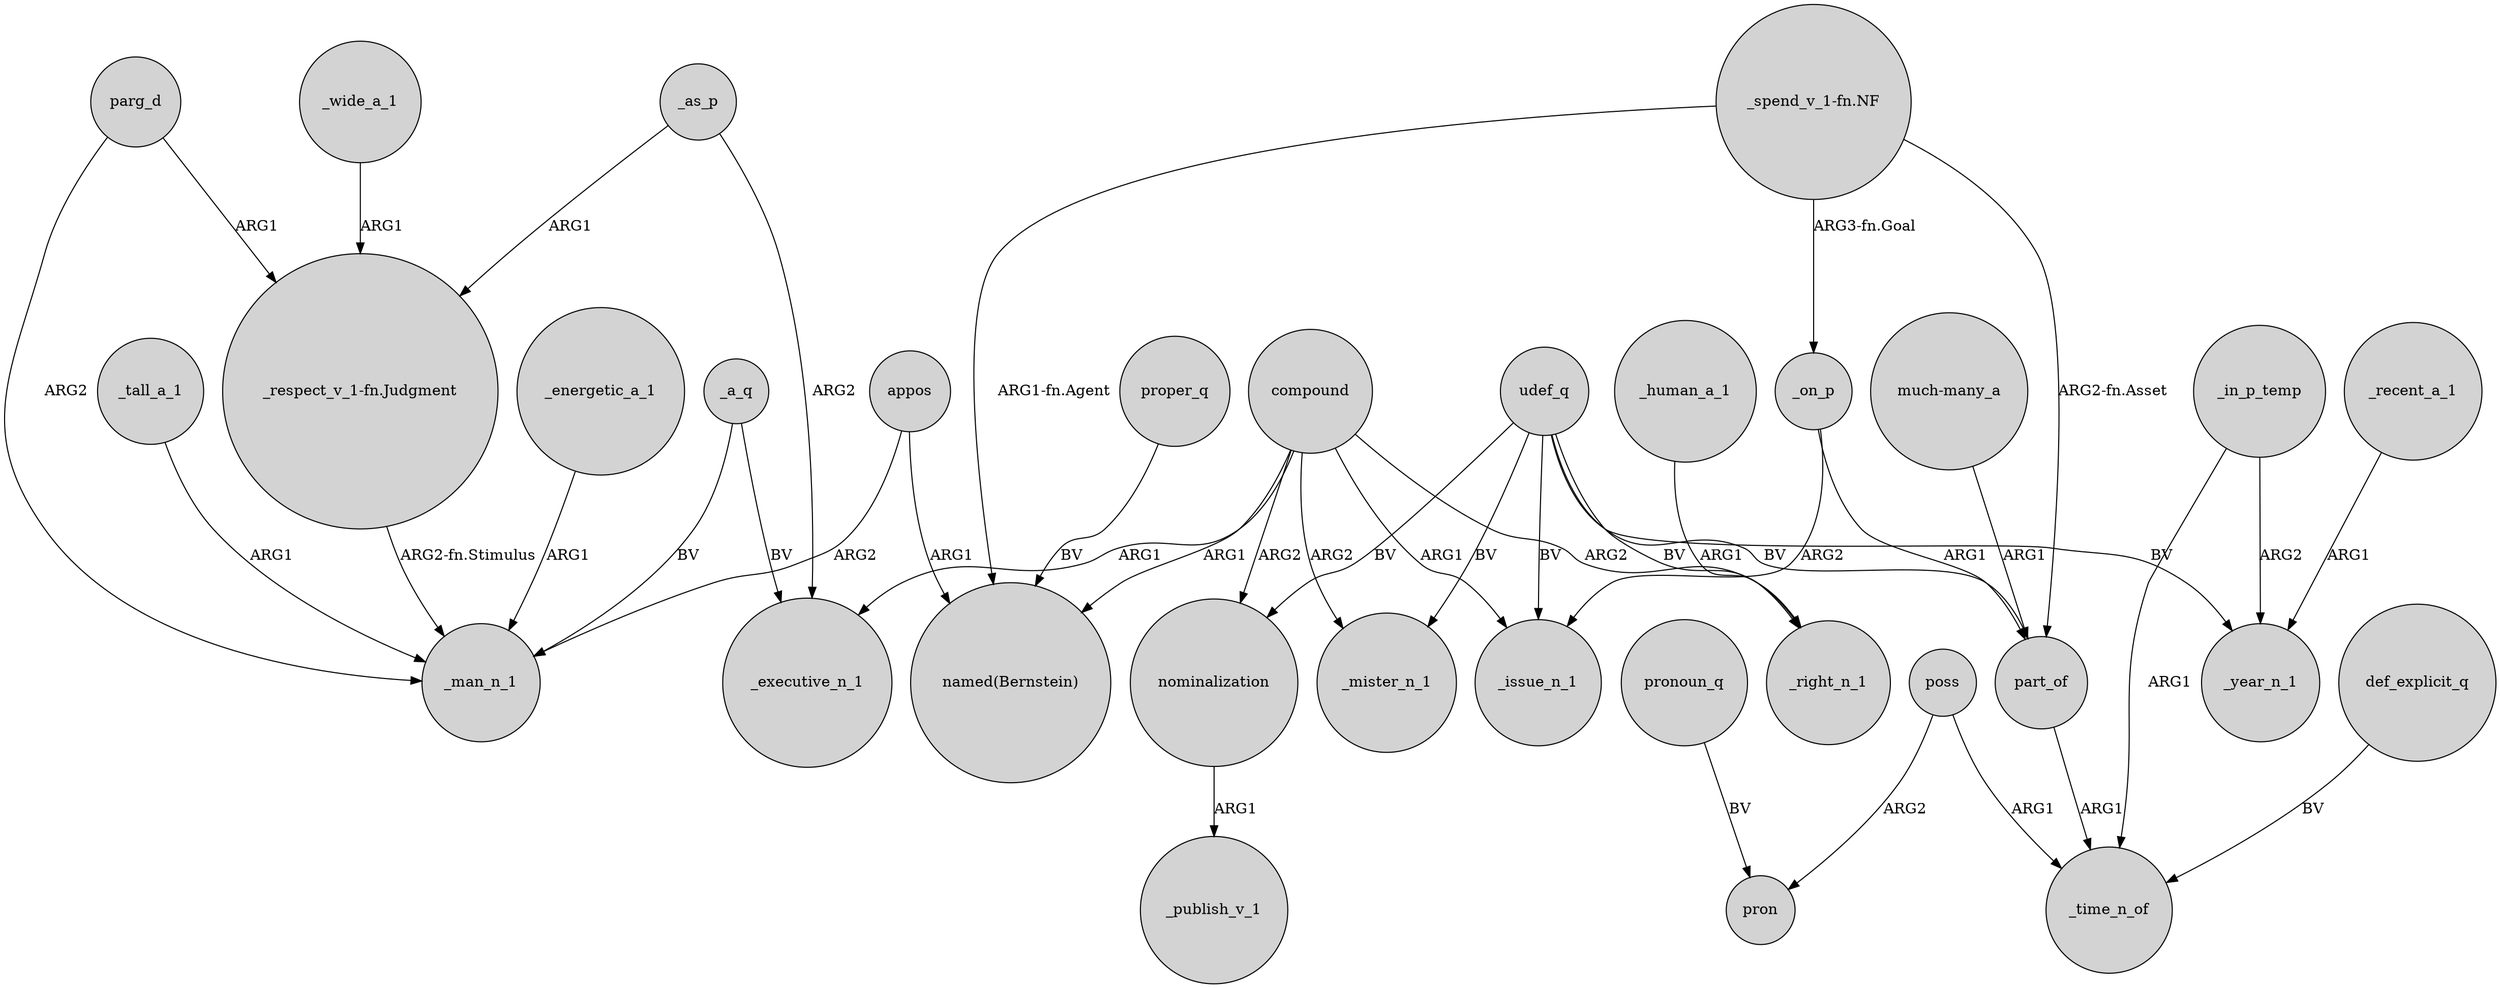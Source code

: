 digraph {
	node [shape=circle style=filled]
	appos -> "named(Bernstein)" [label=ARG1]
	compound -> "named(Bernstein)" [label=ARG1]
	_as_p -> _executive_n_1 [label=ARG2]
	proper_q -> "named(Bernstein)" [label=BV]
	udef_q -> part_of [label=BV]
	part_of -> _time_n_of [label=ARG1]
	poss -> pron [label=ARG2]
	appos -> _man_n_1 [label=ARG2]
	"much-many_a" -> part_of [label=ARG1]
	compound -> _mister_n_1 [label=ARG2]
	_tall_a_1 -> _man_n_1 [label=ARG1]
	compound -> _executive_n_1 [label=ARG1]
	udef_q -> _mister_n_1 [label=BV]
	_wide_a_1 -> "_respect_v_1-fn.Judgment" [label=ARG1]
	"_spend_v_1-fn.NF" -> part_of [label="ARG2-fn.Asset"]
	_human_a_1 -> _right_n_1 [label=ARG1]
	compound -> nominalization [label=ARG2]
	poss -> _time_n_of [label=ARG1]
	"_respect_v_1-fn.Judgment" -> _man_n_1 [label="ARG2-fn.Stimulus"]
	"_spend_v_1-fn.NF" -> "named(Bernstein)" [label="ARG1-fn.Agent"]
	_in_p_temp -> _year_n_1 [label=ARG2]
	"_spend_v_1-fn.NF" -> _on_p [label="ARG3-fn.Goal"]
	compound -> _right_n_1 [label=ARG2]
	pronoun_q -> pron [label=BV]
	_on_p -> part_of [label=ARG1]
	_on_p -> _issue_n_1 [label=ARG2]
	_energetic_a_1 -> _man_n_1 [label=ARG1]
	udef_q -> _right_n_1 [label=BV]
	def_explicit_q -> _time_n_of [label=BV]
	_recent_a_1 -> _year_n_1 [label=ARG1]
	_a_q -> _man_n_1 [label=BV]
	_as_p -> "_respect_v_1-fn.Judgment" [label=ARG1]
	udef_q -> _issue_n_1 [label=BV]
	udef_q -> nominalization [label=BV]
	compound -> _issue_n_1 [label=ARG1]
	_in_p_temp -> _time_n_of [label=ARG1]
	udef_q -> _year_n_1 [label=BV]
	parg_d -> _man_n_1 [label=ARG2]
	_a_q -> _executive_n_1 [label=BV]
	parg_d -> "_respect_v_1-fn.Judgment" [label=ARG1]
	nominalization -> _publish_v_1 [label=ARG1]
}
